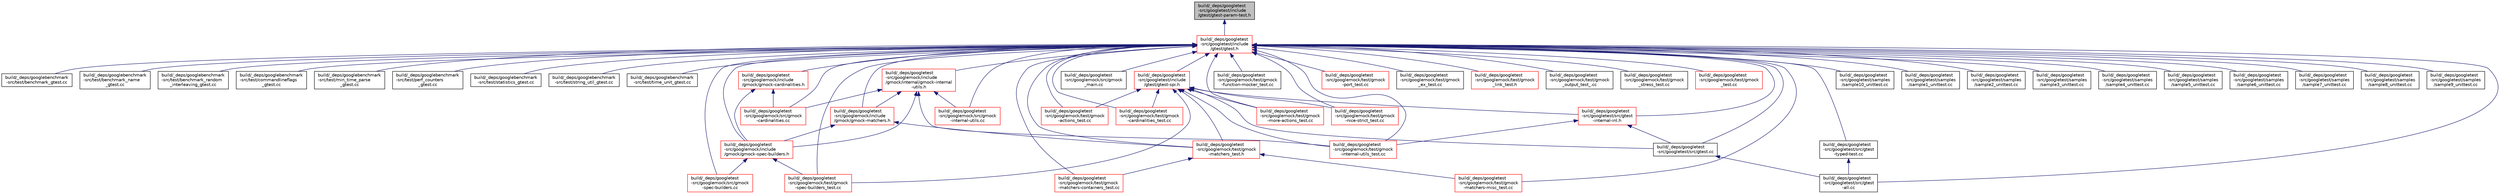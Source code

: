 digraph "build/_deps/googletest-src/googletest/include/gtest/gtest-param-test.h"
{
 // LATEX_PDF_SIZE
  edge [fontname="Helvetica",fontsize="10",labelfontname="Helvetica",labelfontsize="10"];
  node [fontname="Helvetica",fontsize="10",shape=record];
  Node1 [label="build/_deps/googletest\l-src/googletest/include\l/gtest/gtest-param-test.h",height=0.2,width=0.4,color="black", fillcolor="grey75", style="filled", fontcolor="black",tooltip=" "];
  Node1 -> Node2 [dir="back",color="midnightblue",fontsize="10",style="solid",fontname="Helvetica"];
  Node2 [label="build/_deps/googletest\l-src/googletest/include\l/gtest/gtest.h",height=0.2,width=0.4,color="red", fillcolor="white", style="filled",URL="$gtest_8h.html",tooltip=" "];
  Node2 -> Node3 [dir="back",color="midnightblue",fontsize="10",style="solid",fontname="Helvetica"];
  Node3 [label="build/_deps/googlebenchmark\l-src/test/benchmark_gtest.cc",height=0.2,width=0.4,color="black", fillcolor="white", style="filled",URL="$benchmark__gtest_8cc.html",tooltip=" "];
  Node2 -> Node4 [dir="back",color="midnightblue",fontsize="10",style="solid",fontname="Helvetica"];
  Node4 [label="build/_deps/googlebenchmark\l-src/test/benchmark_name\l_gtest.cc",height=0.2,width=0.4,color="black", fillcolor="white", style="filled",URL="$benchmark__name__gtest_8cc.html",tooltip=" "];
  Node2 -> Node5 [dir="back",color="midnightblue",fontsize="10",style="solid",fontname="Helvetica"];
  Node5 [label="build/_deps/googlebenchmark\l-src/test/benchmark_random\l_interleaving_gtest.cc",height=0.2,width=0.4,color="black", fillcolor="white", style="filled",URL="$benchmark__random__interleaving__gtest_8cc.html",tooltip=" "];
  Node2 -> Node6 [dir="back",color="midnightblue",fontsize="10",style="solid",fontname="Helvetica"];
  Node6 [label="build/_deps/googlebenchmark\l-src/test/commandlineflags\l_gtest.cc",height=0.2,width=0.4,color="black", fillcolor="white", style="filled",URL="$commandlineflags__gtest_8cc.html",tooltip=" "];
  Node2 -> Node7 [dir="back",color="midnightblue",fontsize="10",style="solid",fontname="Helvetica"];
  Node7 [label="build/_deps/googlebenchmark\l-src/test/min_time_parse\l_gtest.cc",height=0.2,width=0.4,color="black", fillcolor="white", style="filled",URL="$min__time__parse__gtest_8cc.html",tooltip=" "];
  Node2 -> Node8 [dir="back",color="midnightblue",fontsize="10",style="solid",fontname="Helvetica"];
  Node8 [label="build/_deps/googlebenchmark\l-src/test/perf_counters\l_gtest.cc",height=0.2,width=0.4,color="black", fillcolor="white", style="filled",URL="$perf__counters__gtest_8cc.html",tooltip=" "];
  Node2 -> Node9 [dir="back",color="midnightblue",fontsize="10",style="solid",fontname="Helvetica"];
  Node9 [label="build/_deps/googlebenchmark\l-src/test/statistics_gtest.cc",height=0.2,width=0.4,color="black", fillcolor="white", style="filled",URL="$statistics__gtest_8cc.html",tooltip=" "];
  Node2 -> Node10 [dir="back",color="midnightblue",fontsize="10",style="solid",fontname="Helvetica"];
  Node10 [label="build/_deps/googlebenchmark\l-src/test/string_util_gtest.cc",height=0.2,width=0.4,color="black", fillcolor="white", style="filled",URL="$string__util__gtest_8cc.html",tooltip=" "];
  Node2 -> Node11 [dir="back",color="midnightblue",fontsize="10",style="solid",fontname="Helvetica"];
  Node11 [label="build/_deps/googlebenchmark\l-src/test/time_unit_gtest.cc",height=0.2,width=0.4,color="black", fillcolor="white", style="filled",URL="$time__unit__gtest_8cc.html",tooltip=" "];
  Node2 -> Node12 [dir="back",color="midnightblue",fontsize="10",style="solid",fontname="Helvetica"];
  Node12 [label="build/_deps/googletest\l-src/googlemock/include\l/gmock/gmock-cardinalities.h",height=0.2,width=0.4,color="red", fillcolor="white", style="filled",URL="$gmock-cardinalities_8h.html",tooltip=" "];
  Node12 -> Node13 [dir="back",color="midnightblue",fontsize="10",style="solid",fontname="Helvetica"];
  Node13 [label="build/_deps/googletest\l-src/googlemock/include\l/gmock/gmock-spec-builders.h",height=0.2,width=0.4,color="red", fillcolor="white", style="filled",URL="$gmock-spec-builders_8h.html",tooltip=" "];
  Node13 -> Node18 [dir="back",color="midnightblue",fontsize="10",style="solid",fontname="Helvetica"];
  Node18 [label="build/_deps/googletest\l-src/googlemock/src/gmock\l-spec-builders.cc",height=0.2,width=0.4,color="red", fillcolor="white", style="filled",URL="$gmock-spec-builders_8cc.html",tooltip=" "];
  Node13 -> Node34 [dir="back",color="midnightblue",fontsize="10",style="solid",fontname="Helvetica"];
  Node34 [label="build/_deps/googletest\l-src/googlemock/test/gmock\l-spec-builders_test.cc",height=0.2,width=0.4,color="red", fillcolor="white", style="filled",URL="$gmock-spec-builders__test_8cc.html",tooltip=" "];
  Node12 -> Node44 [dir="back",color="midnightblue",fontsize="10",style="solid",fontname="Helvetica"];
  Node44 [label="build/_deps/googletest\l-src/googlemock/src/gmock\l-cardinalities.cc",height=0.2,width=0.4,color="red", fillcolor="white", style="filled",URL="$gmock-cardinalities_8cc.html",tooltip=" "];
  Node2 -> Node45 [dir="back",color="midnightblue",fontsize="10",style="solid",fontname="Helvetica"];
  Node45 [label="build/_deps/googletest\l-src/googlemock/include\l/gmock/gmock-matchers.h",height=0.2,width=0.4,color="red", fillcolor="white", style="filled",URL="$gmock-matchers_8h.html",tooltip=" "];
  Node45 -> Node13 [dir="back",color="midnightblue",fontsize="10",style="solid",fontname="Helvetica"];
  Node45 -> Node26 [dir="back",color="midnightblue",fontsize="10",style="solid",fontname="Helvetica"];
  Node26 [label="build/_deps/googletest\l-src/googlemock/test/gmock\l-matchers_test.h",height=0.2,width=0.4,color="red", fillcolor="white", style="filled",URL="$gmock-matchers__test_8h.html",tooltip=" "];
  Node26 -> Node29 [dir="back",color="midnightblue",fontsize="10",style="solid",fontname="Helvetica"];
  Node29 [label="build/_deps/googletest\l-src/googlemock/test/gmock\l-matchers-containers_test.cc",height=0.2,width=0.4,color="red", fillcolor="white", style="filled",URL="$gmock-matchers-containers__test_8cc.html",tooltip=" "];
  Node26 -> Node30 [dir="back",color="midnightblue",fontsize="10",style="solid",fontname="Helvetica"];
  Node30 [label="build/_deps/googletest\l-src/googlemock/test/gmock\l-matchers-misc_test.cc",height=0.2,width=0.4,color="red", fillcolor="white", style="filled",URL="$gmock-matchers-misc__test_8cc.html",tooltip=" "];
  Node2 -> Node13 [dir="back",color="midnightblue",fontsize="10",style="solid",fontname="Helvetica"];
  Node2 -> Node48 [dir="back",color="midnightblue",fontsize="10",style="solid",fontname="Helvetica"];
  Node48 [label="build/_deps/googletest\l-src/googlemock/include\l/gmock/internal/gmock-internal\l-utils.h",height=0.2,width=0.4,color="red", fillcolor="white", style="filled",URL="$gmock-internal-utils_8h.html",tooltip=" "];
  Node48 -> Node45 [dir="back",color="midnightblue",fontsize="10",style="solid",fontname="Helvetica"];
  Node48 -> Node13 [dir="back",color="midnightblue",fontsize="10",style="solid",fontname="Helvetica"];
  Node48 -> Node44 [dir="back",color="midnightblue",fontsize="10",style="solid",fontname="Helvetica"];
  Node48 -> Node17 [dir="back",color="midnightblue",fontsize="10",style="solid",fontname="Helvetica"];
  Node17 [label="build/_deps/googletest\l-src/googlemock/src/gmock\l-internal-utils.cc",height=0.2,width=0.4,color="red", fillcolor="white", style="filled",URL="$gmock-internal-utils_8cc.html",tooltip=" "];
  Node48 -> Node25 [dir="back",color="midnightblue",fontsize="10",style="solid",fontname="Helvetica"];
  Node25 [label="build/_deps/googletest\l-src/googlemock/test/gmock\l-internal-utils_test.cc",height=0.2,width=0.4,color="red", fillcolor="white", style="filled",URL="$gmock-internal-utils__test_8cc.html",tooltip=" "];
  Node2 -> Node44 [dir="back",color="midnightblue",fontsize="10",style="solid",fontname="Helvetica"];
  Node2 -> Node17 [dir="back",color="midnightblue",fontsize="10",style="solid",fontname="Helvetica"];
  Node2 -> Node18 [dir="back",color="midnightblue",fontsize="10",style="solid",fontname="Helvetica"];
  Node2 -> Node20 [dir="back",color="midnightblue",fontsize="10",style="solid",fontname="Helvetica"];
  Node20 [label="build/_deps/googletest\l-src/googlemock/src/gmock\l_main.cc",height=0.2,width=0.4,color="black", fillcolor="white", style="filled",URL="$gmock__main_8cc.html",tooltip=" "];
  Node2 -> Node21 [dir="back",color="midnightblue",fontsize="10",style="solid",fontname="Helvetica"];
  Node21 [label="build/_deps/googletest\l-src/googlemock/test/gmock\l-actions_test.cc",height=0.2,width=0.4,color="red", fillcolor="white", style="filled",URL="$gmock-actions__test_8cc.html",tooltip=" "];
  Node2 -> Node23 [dir="back",color="midnightblue",fontsize="10",style="solid",fontname="Helvetica"];
  Node23 [label="build/_deps/googletest\l-src/googlemock/test/gmock\l-cardinalities_test.cc",height=0.2,width=0.4,color="red", fillcolor="white", style="filled",URL="$gmock-cardinalities__test_8cc.html",tooltip=" "];
  Node2 -> Node24 [dir="back",color="midnightblue",fontsize="10",style="solid",fontname="Helvetica"];
  Node24 [label="build/_deps/googletest\l-src/googlemock/test/gmock\l-function-mocker_test.cc",height=0.2,width=0.4,color="black", fillcolor="white", style="filled",URL="$gmock-function-mocker__test_8cc.html",tooltip=" "];
  Node2 -> Node25 [dir="back",color="midnightblue",fontsize="10",style="solid",fontname="Helvetica"];
  Node2 -> Node29 [dir="back",color="midnightblue",fontsize="10",style="solid",fontname="Helvetica"];
  Node2 -> Node30 [dir="back",color="midnightblue",fontsize="10",style="solid",fontname="Helvetica"];
  Node2 -> Node26 [dir="back",color="midnightblue",fontsize="10",style="solid",fontname="Helvetica"];
  Node2 -> Node31 [dir="back",color="midnightblue",fontsize="10",style="solid",fontname="Helvetica"];
  Node31 [label="build/_deps/googletest\l-src/googlemock/test/gmock\l-more-actions_test.cc",height=0.2,width=0.4,color="red", fillcolor="white", style="filled",URL="$gmock-more-actions__test_8cc.html",tooltip=" "];
  Node2 -> Node32 [dir="back",color="midnightblue",fontsize="10",style="solid",fontname="Helvetica"];
  Node32 [label="build/_deps/googletest\l-src/googlemock/test/gmock\l-nice-strict_test.cc",height=0.2,width=0.4,color="red", fillcolor="white", style="filled",URL="$gmock-nice-strict__test_8cc.html",tooltip=" "];
  Node2 -> Node51 [dir="back",color="midnightblue",fontsize="10",style="solid",fontname="Helvetica"];
  Node51 [label="build/_deps/googletest\l-src/googlemock/test/gmock\l-port_test.cc",height=0.2,width=0.4,color="red", fillcolor="white", style="filled",URL="$gmock-port__test_8cc.html",tooltip=" "];
  Node2 -> Node34 [dir="back",color="midnightblue",fontsize="10",style="solid",fontname="Helvetica"];
  Node2 -> Node35 [dir="back",color="midnightblue",fontsize="10",style="solid",fontname="Helvetica"];
  Node35 [label="build/_deps/googletest\l-src/googlemock/test/gmock\l_ex_test.cc",height=0.2,width=0.4,color="black", fillcolor="white", style="filled",URL="$gmock__ex__test_8cc.html",tooltip=" "];
  Node2 -> Node37 [dir="back",color="midnightblue",fontsize="10",style="solid",fontname="Helvetica"];
  Node37 [label="build/_deps/googletest\l-src/googlemock/test/gmock\l_link_test.h",height=0.2,width=0.4,color="red", fillcolor="white", style="filled",URL="$gmock__link__test_8h.html",tooltip=" "];
  Node2 -> Node40 [dir="back",color="midnightblue",fontsize="10",style="solid",fontname="Helvetica"];
  Node40 [label="build/_deps/googletest\l-src/googlemock/test/gmock\l_output_test_.cc",height=0.2,width=0.4,color="black", fillcolor="white", style="filled",URL="$gmock__output__test___8cc.html",tooltip=" "];
  Node2 -> Node41 [dir="back",color="midnightblue",fontsize="10",style="solid",fontname="Helvetica"];
  Node41 [label="build/_deps/googletest\l-src/googlemock/test/gmock\l_stress_test.cc",height=0.2,width=0.4,color="black", fillcolor="white", style="filled",URL="$gmock__stress__test_8cc.html",tooltip=" "];
  Node2 -> Node42 [dir="back",color="midnightblue",fontsize="10",style="solid",fontname="Helvetica"];
  Node42 [label="build/_deps/googletest\l-src/googlemock/test/gmock\l_test.cc",height=0.2,width=0.4,color="red", fillcolor="white", style="filled",URL="$gmock__test_8cc.html",tooltip=" "];
  Node2 -> Node52 [dir="back",color="midnightblue",fontsize="10",style="solid",fontname="Helvetica"];
  Node52 [label="build/_deps/googletest\l-src/googletest/include\l/gtest/gtest-spi.h",height=0.2,width=0.4,color="red", fillcolor="white", style="filled",URL="$gtest-spi_8h.html",tooltip=" "];
  Node52 -> Node21 [dir="back",color="midnightblue",fontsize="10",style="solid",fontname="Helvetica"];
  Node52 -> Node23 [dir="back",color="midnightblue",fontsize="10",style="solid",fontname="Helvetica"];
  Node52 -> Node25 [dir="back",color="midnightblue",fontsize="10",style="solid",fontname="Helvetica"];
  Node52 -> Node26 [dir="back",color="midnightblue",fontsize="10",style="solid",fontname="Helvetica"];
  Node52 -> Node31 [dir="back",color="midnightblue",fontsize="10",style="solid",fontname="Helvetica"];
  Node52 -> Node32 [dir="back",color="midnightblue",fontsize="10",style="solid",fontname="Helvetica"];
  Node52 -> Node34 [dir="back",color="midnightblue",fontsize="10",style="solid",fontname="Helvetica"];
  Node52 -> Node53 [dir="back",color="midnightblue",fontsize="10",style="solid",fontname="Helvetica"];
  Node53 [label="build/_deps/googletest\l-src/googletest/src/gtest\l-internal-inl.h",height=0.2,width=0.4,color="red", fillcolor="white", style="filled",URL="$gtest-internal-inl_8h.html",tooltip=" "];
  Node53 -> Node25 [dir="back",color="midnightblue",fontsize="10",style="solid",fontname="Helvetica"];
  Node53 -> Node59 [dir="back",color="midnightblue",fontsize="10",style="solid",fontname="Helvetica"];
  Node59 [label="build/_deps/googletest\l-src/googletest/src/gtest.cc",height=0.2,width=0.4,color="black", fillcolor="white", style="filled",URL="$gtest_8cc.html",tooltip=" "];
  Node59 -> Node55 [dir="back",color="midnightblue",fontsize="10",style="solid",fontname="Helvetica"];
  Node55 [label="build/_deps/googletest\l-src/googletest/src/gtest\l-all.cc",height=0.2,width=0.4,color="black", fillcolor="white", style="filled",URL="$gtest-all_8cc.html",tooltip=" "];
  Node52 -> Node59 [dir="back",color="midnightblue",fontsize="10",style="solid",fontname="Helvetica"];
  Node2 -> Node73 [dir="back",color="midnightblue",fontsize="10",style="solid",fontname="Helvetica"];
  Node73 [label="build/_deps/googletest\l-src/googletest/samples\l/sample10_unittest.cc",height=0.2,width=0.4,color="black", fillcolor="white", style="filled",URL="$sample10__unittest_8cc.html",tooltip=" "];
  Node2 -> Node74 [dir="back",color="midnightblue",fontsize="10",style="solid",fontname="Helvetica"];
  Node74 [label="build/_deps/googletest\l-src/googletest/samples\l/sample1_unittest.cc",height=0.2,width=0.4,color="black", fillcolor="white", style="filled",URL="$sample1__unittest_8cc.html",tooltip=" "];
  Node2 -> Node75 [dir="back",color="midnightblue",fontsize="10",style="solid",fontname="Helvetica"];
  Node75 [label="build/_deps/googletest\l-src/googletest/samples\l/sample2_unittest.cc",height=0.2,width=0.4,color="black", fillcolor="white", style="filled",URL="$sample2__unittest_8cc.html",tooltip=" "];
  Node2 -> Node76 [dir="back",color="midnightblue",fontsize="10",style="solid",fontname="Helvetica"];
  Node76 [label="build/_deps/googletest\l-src/googletest/samples\l/sample3_unittest.cc",height=0.2,width=0.4,color="black", fillcolor="white", style="filled",URL="$sample3__unittest_8cc.html",tooltip=" "];
  Node2 -> Node77 [dir="back",color="midnightblue",fontsize="10",style="solid",fontname="Helvetica"];
  Node77 [label="build/_deps/googletest\l-src/googletest/samples\l/sample4_unittest.cc",height=0.2,width=0.4,color="black", fillcolor="white", style="filled",URL="$sample4__unittest_8cc.html",tooltip=" "];
  Node2 -> Node78 [dir="back",color="midnightblue",fontsize="10",style="solid",fontname="Helvetica"];
  Node78 [label="build/_deps/googletest\l-src/googletest/samples\l/sample5_unittest.cc",height=0.2,width=0.4,color="black", fillcolor="white", style="filled",URL="$sample5__unittest_8cc.html",tooltip=" "];
  Node2 -> Node79 [dir="back",color="midnightblue",fontsize="10",style="solid",fontname="Helvetica"];
  Node79 [label="build/_deps/googletest\l-src/googletest/samples\l/sample6_unittest.cc",height=0.2,width=0.4,color="black", fillcolor="white", style="filled",URL="$sample6__unittest_8cc.html",tooltip=" "];
  Node2 -> Node80 [dir="back",color="midnightblue",fontsize="10",style="solid",fontname="Helvetica"];
  Node80 [label="build/_deps/googletest\l-src/googletest/samples\l/sample7_unittest.cc",height=0.2,width=0.4,color="black", fillcolor="white", style="filled",URL="$sample7__unittest_8cc.html",tooltip=" "];
  Node2 -> Node81 [dir="back",color="midnightblue",fontsize="10",style="solid",fontname="Helvetica"];
  Node81 [label="build/_deps/googletest\l-src/googletest/samples\l/sample8_unittest.cc",height=0.2,width=0.4,color="black", fillcolor="white", style="filled",URL="$sample8__unittest_8cc.html",tooltip=" "];
  Node2 -> Node82 [dir="back",color="midnightblue",fontsize="10",style="solid",fontname="Helvetica"];
  Node82 [label="build/_deps/googletest\l-src/googletest/samples\l/sample9_unittest.cc",height=0.2,width=0.4,color="black", fillcolor="white", style="filled",URL="$sample9__unittest_8cc.html",tooltip=" "];
  Node2 -> Node55 [dir="back",color="midnightblue",fontsize="10",style="solid",fontname="Helvetica"];
  Node2 -> Node53 [dir="back",color="midnightblue",fontsize="10",style="solid",fontname="Helvetica"];
  Node2 -> Node83 [dir="back",color="midnightblue",fontsize="10",style="solid",fontname="Helvetica"];
  Node83 [label="build/_deps/googletest\l-src/googletest/src/gtest\l-typed-test.cc",height=0.2,width=0.4,color="black", fillcolor="white", style="filled",URL="$gtest-typed-test_8cc.html",tooltip=" "];
  Node83 -> Node55 [dir="back",color="midnightblue",fontsize="10",style="solid",fontname="Helvetica"];
  Node2 -> Node59 [dir="back",color="midnightblue",fontsize="10",style="solid",fontname="Helvetica"];
}
